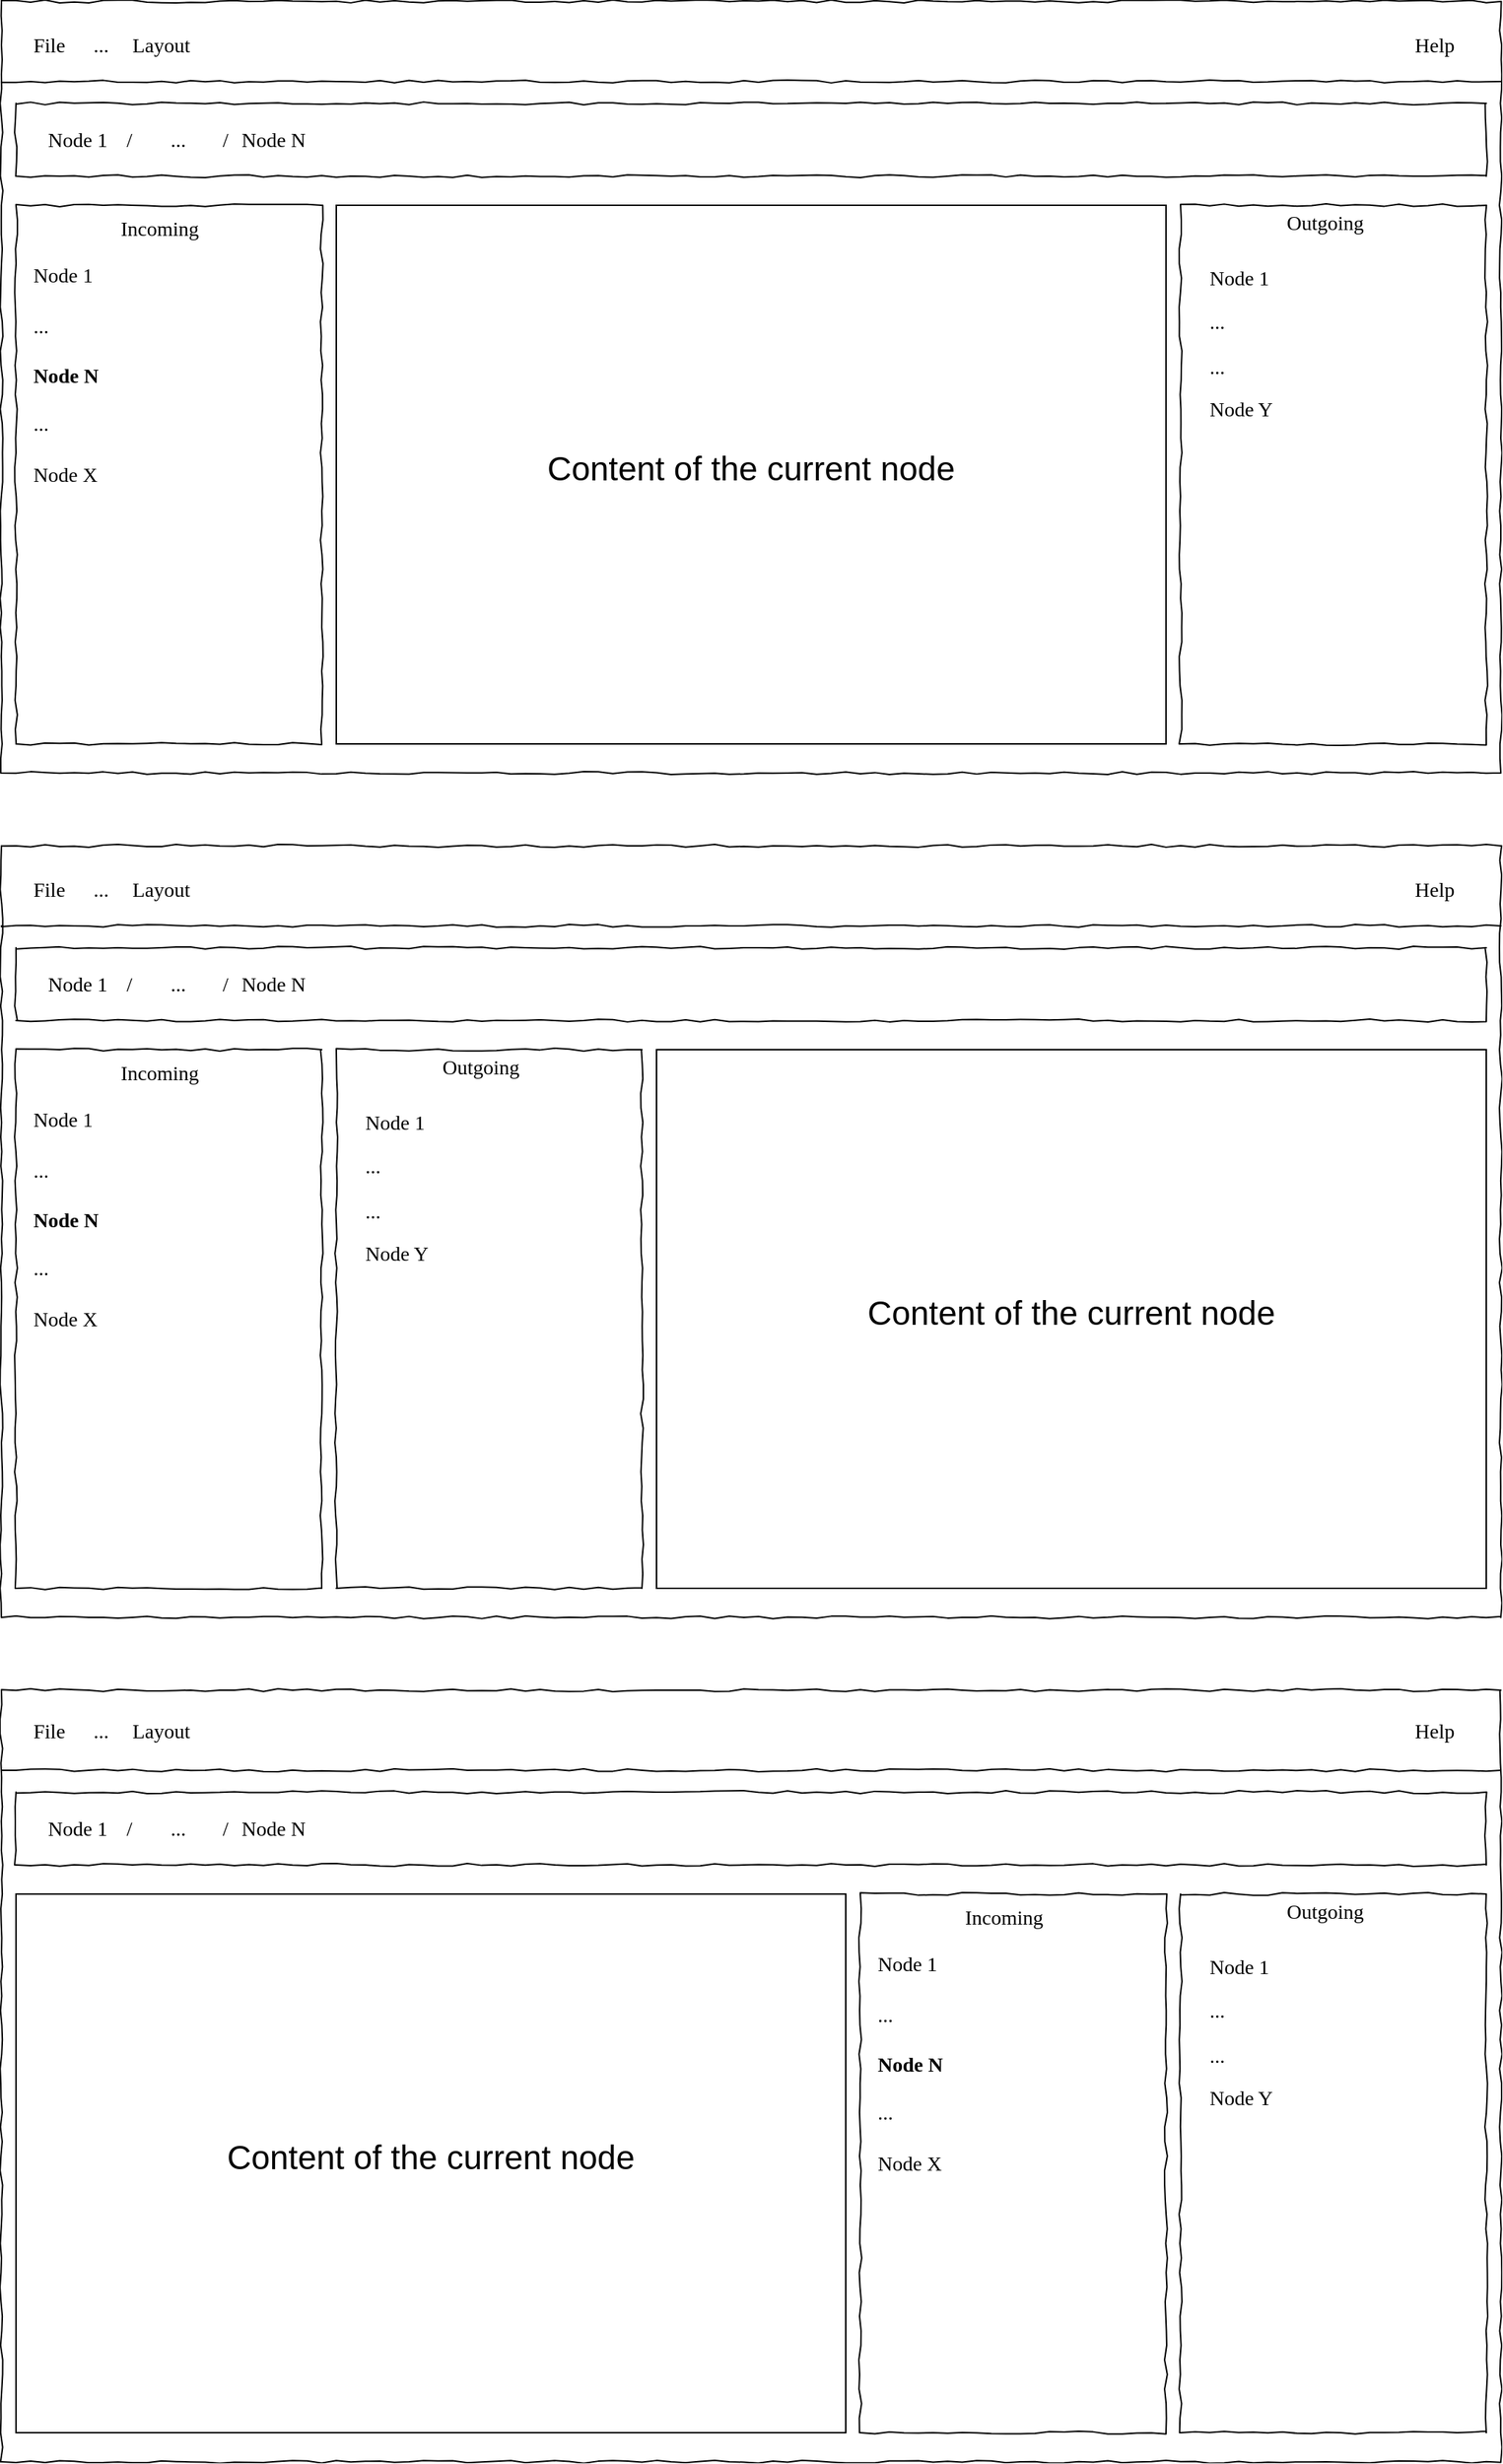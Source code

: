 <mxfile version="13.7.9" type="device"><diagram name="Page-1" id="03018318-947c-dd8e-b7a3-06fadd420f32"><mxGraphModel dx="1347" dy="822" grid="1" gridSize="10" guides="1" tooltips="1" connect="1" arrows="1" fold="1" page="1" pageScale="1" pageWidth="1100" pageHeight="850" background="#ffffff" math="0" shadow="0"><root><mxCell id="0"/><mxCell id="1" parent="0"/><mxCell id="677b7b8949515195-1" value="" style="whiteSpace=wrap;html=1;rounded=0;shadow=0;labelBackgroundColor=none;strokeColor=#000000;strokeWidth=1;fillColor=none;fontFamily=Verdana;fontSize=12;fontColor=#000000;align=center;comic=1;" parent="1" vertex="1"><mxGeometry x="120" y="90" width="1030" height="530" as="geometry"/></mxCell><mxCell id="677b7b8949515195-9" value="" style="line;strokeWidth=1;html=1;rounded=0;shadow=0;labelBackgroundColor=none;fillColor=none;fontFamily=Verdana;fontSize=14;fontColor=#000000;align=center;comic=1;" parent="1" vertex="1"><mxGeometry x="120" y="140" width="1030" height="10" as="geometry"/></mxCell><mxCell id="677b7b8949515195-10" value="" style="whiteSpace=wrap;html=1;rounded=0;shadow=0;labelBackgroundColor=none;strokeWidth=1;fillColor=none;fontFamily=Verdana;fontSize=12;align=center;comic=1;" parent="1" vertex="1"><mxGeometry x="130" y="160" width="1010" height="50" as="geometry"/></mxCell><mxCell id="677b7b8949515195-12" value="Node 1" style="text;html=1;points=[];align=left;verticalAlign=top;spacingTop=-4;fontSize=14;fontFamily=Verdana" parent="1" vertex="1"><mxGeometry x="150" y="175" width="50" height="20" as="geometry"/></mxCell><mxCell id="D74PviMFel91mhc65o81-4" value="/" style="text;html=1;points=[];align=left;verticalAlign=top;spacingTop=-4;fontSize=14;fontFamily=Verdana" parent="1" vertex="1"><mxGeometry x="204" y="175" width="15" height="20" as="geometry"/></mxCell><mxCell id="D74PviMFel91mhc65o81-19" value="" style="group" parent="1" vertex="1" connectable="0"><mxGeometry x="930" y="230" width="210" height="370" as="geometry"/></mxCell><mxCell id="677b7b8949515195-25" value="" style="whiteSpace=wrap;html=1;rounded=0;shadow=0;labelBackgroundColor=none;strokeWidth=1;fillColor=none;fontFamily=Verdana;fontSize=12;align=center;comic=1;" parent="D74PviMFel91mhc65o81-19" vertex="1"><mxGeometry width="210" height="370" as="geometry"/></mxCell><mxCell id="677b7b8949515195-42" value="Outgoing" style="text;html=1;points=[];align=left;verticalAlign=top;spacingTop=-4;fontSize=14;fontFamily=Verdana" parent="D74PviMFel91mhc65o81-19" vertex="1"><mxGeometry x="70.761" y="1.897" width="68.478" height="17.371" as="geometry"/></mxCell><mxCell id="677b7b8949515195-44" value="Node 1" style="text;html=1;points=[];align=left;verticalAlign=top;spacingTop=-4;fontSize=14;fontFamily=Verdana" parent="D74PviMFel91mhc65o81-19" vertex="1"><mxGeometry x="18.261" y="39.953" width="155.217" height="17.371" as="geometry"/></mxCell><mxCell id="677b7b8949515195-45" value="..." style="text;html=1;points=[];align=left;verticalAlign=top;spacingTop=-4;fontSize=14;fontFamily=Verdana" parent="D74PviMFel91mhc65o81-19" vertex="1"><mxGeometry x="18.261" y="70.352" width="155.217" height="17.371" as="geometry"/></mxCell><mxCell id="677b7b8949515195-46" value="..." style="text;html=1;points=[];align=left;verticalAlign=top;spacingTop=-4;fontSize=14;fontFamily=Verdana" parent="D74PviMFel91mhc65o81-19" vertex="1"><mxGeometry x="18.261" y="100.751" width="155.217" height="17.371" as="geometry"/></mxCell><mxCell id="D74PviMFel91mhc65o81-36" value="Node Y" style="text;html=1;points=[];align=left;verticalAlign=top;spacingTop=-4;fontSize=14;fontFamily=Verdana" parent="D74PviMFel91mhc65o81-19" vertex="1"><mxGeometry x="18.261" y="130.001" width="155.217" height="17.371" as="geometry"/></mxCell><mxCell id="D74PviMFel91mhc65o81-31" value="..." style="text;html=1;points=[];align=center;verticalAlign=top;spacingTop=-4;fontSize=14;fontFamily=Verdana" parent="1" vertex="1"><mxGeometry x="216" y="175" width="50" height="20" as="geometry"/></mxCell><mxCell id="D74PviMFel91mhc65o81-32" value="/" style="text;html=1;points=[];align=left;verticalAlign=top;spacingTop=-4;fontSize=14;fontFamily=Verdana" parent="1" vertex="1"><mxGeometry x="270" y="175" width="15" height="20" as="geometry"/></mxCell><mxCell id="D74PviMFel91mhc65o81-33" value="Node N" style="text;html=1;points=[];align=left;verticalAlign=top;spacingTop=-4;fontSize=14;fontFamily=Verdana;fontStyle=0" parent="1" vertex="1"><mxGeometry x="283" y="175" width="50" height="20" as="geometry"/></mxCell><mxCell id="D74PviMFel91mhc65o81-37" value="" style="whiteSpace=wrap;html=1;rounded=0;shadow=0;labelBackgroundColor=none;strokeColor=#000000;strokeWidth=1;fillColor=none;fontFamily=Verdana;fontSize=12;fontColor=#000000;align=center;comic=1;" parent="1" vertex="1"><mxGeometry x="120" y="670" width="1030" height="530" as="geometry"/></mxCell><mxCell id="D74PviMFel91mhc65o81-41" value="" style="line;strokeWidth=1;html=1;rounded=0;shadow=0;labelBackgroundColor=none;fillColor=none;fontFamily=Verdana;fontSize=14;fontColor=#000000;align=center;comic=1;" parent="1" vertex="1"><mxGeometry x="120" y="720" width="1030" height="10" as="geometry"/></mxCell><mxCell id="D74PviMFel91mhc65o81-42" value="" style="whiteSpace=wrap;html=1;rounded=0;shadow=0;labelBackgroundColor=none;strokeWidth=1;fillColor=none;fontFamily=Verdana;fontSize=12;align=center;comic=1;" parent="1" vertex="1"><mxGeometry x="130" y="740" width="1010" height="50" as="geometry"/></mxCell><mxCell id="D74PviMFel91mhc65o81-43" value="Node 1" style="text;html=1;points=[];align=left;verticalAlign=top;spacingTop=-4;fontSize=14;fontFamily=Verdana" parent="1" vertex="1"><mxGeometry x="150" y="755" width="50" height="20" as="geometry"/></mxCell><mxCell id="D74PviMFel91mhc65o81-44" value="/" style="text;html=1;points=[];align=left;verticalAlign=top;spacingTop=-4;fontSize=14;fontFamily=Verdana" parent="1" vertex="1"><mxGeometry x="204" y="755" width="15" height="20" as="geometry"/></mxCell><mxCell id="D74PviMFel91mhc65o81-60" value="..." style="text;html=1;points=[];align=center;verticalAlign=top;spacingTop=-4;fontSize=14;fontFamily=Verdana" parent="1" vertex="1"><mxGeometry x="216" y="755" width="50" height="20" as="geometry"/></mxCell><mxCell id="D74PviMFel91mhc65o81-61" value="/" style="text;html=1;points=[];align=left;verticalAlign=top;spacingTop=-4;fontSize=14;fontFamily=Verdana" parent="1" vertex="1"><mxGeometry x="270" y="755" width="15" height="20" as="geometry"/></mxCell><mxCell id="D74PviMFel91mhc65o81-62" value="Node N" style="text;html=1;points=[];align=left;verticalAlign=top;spacingTop=-4;fontSize=14;fontFamily=Verdana;fontStyle=0" parent="1" vertex="1"><mxGeometry x="283" y="755" width="50" height="20" as="geometry"/></mxCell><mxCell id="D74PviMFel91mhc65o81-63" value="" style="whiteSpace=wrap;html=1;rounded=0;shadow=0;labelBackgroundColor=none;strokeColor=#000000;strokeWidth=1;fillColor=none;fontFamily=Verdana;fontSize=12;fontColor=#000000;align=center;comic=1;" parent="1" vertex="1"><mxGeometry x="120" y="1250" width="1030" height="530" as="geometry"/></mxCell><mxCell id="D74PviMFel91mhc65o81-67" value="" style="line;strokeWidth=1;html=1;rounded=0;shadow=0;labelBackgroundColor=none;fillColor=none;fontFamily=Verdana;fontSize=14;fontColor=#000000;align=center;comic=1;" parent="1" vertex="1"><mxGeometry x="120" y="1300" width="1030" height="10" as="geometry"/></mxCell><mxCell id="D74PviMFel91mhc65o81-68" value="" style="whiteSpace=wrap;html=1;rounded=0;shadow=0;labelBackgroundColor=none;strokeWidth=1;fillColor=none;fontFamily=Verdana;fontSize=12;align=center;comic=1;" parent="1" vertex="1"><mxGeometry x="130" y="1320" width="1010" height="50" as="geometry"/></mxCell><mxCell id="D74PviMFel91mhc65o81-69" value="Node 1" style="text;html=1;points=[];align=left;verticalAlign=top;spacingTop=-4;fontSize=14;fontFamily=Verdana" parent="1" vertex="1"><mxGeometry x="150" y="1335" width="50" height="20" as="geometry"/></mxCell><mxCell id="D74PviMFel91mhc65o81-70" value="/" style="text;html=1;points=[];align=left;verticalAlign=top;spacingTop=-4;fontSize=14;fontFamily=Verdana" parent="1" vertex="1"><mxGeometry x="204" y="1335" width="15" height="20" as="geometry"/></mxCell><mxCell id="D74PviMFel91mhc65o81-86" value="..." style="text;html=1;points=[];align=center;verticalAlign=top;spacingTop=-4;fontSize=14;fontFamily=Verdana" parent="1" vertex="1"><mxGeometry x="216" y="1335" width="50" height="20" as="geometry"/></mxCell><mxCell id="D74PviMFel91mhc65o81-87" value="/" style="text;html=1;points=[];align=left;verticalAlign=top;spacingTop=-4;fontSize=14;fontFamily=Verdana" parent="1" vertex="1"><mxGeometry x="270" y="1335" width="15" height="20" as="geometry"/></mxCell><mxCell id="D74PviMFel91mhc65o81-88" value="Node N" style="text;html=1;points=[];align=left;verticalAlign=top;spacingTop=-4;fontSize=14;fontFamily=Verdana;fontStyle=0" parent="1" vertex="1"><mxGeometry x="283" y="1335" width="50" height="20" as="geometry"/></mxCell><mxCell id="D74PviMFel91mhc65o81-79" value="" style="group" parent="1" vertex="1" connectable="0"><mxGeometry x="930" y="1390" width="210" height="370" as="geometry"/></mxCell><mxCell id="D74PviMFel91mhc65o81-80" value="" style="whiteSpace=wrap;html=1;rounded=0;shadow=0;labelBackgroundColor=none;strokeWidth=1;fillColor=none;fontFamily=Verdana;fontSize=12;align=center;comic=1;" parent="D74PviMFel91mhc65o81-79" vertex="1"><mxGeometry width="210" height="370" as="geometry"/></mxCell><mxCell id="D74PviMFel91mhc65o81-81" value="Outgoing" style="text;html=1;points=[];align=left;verticalAlign=top;spacingTop=-4;fontSize=14;fontFamily=Verdana" parent="D74PviMFel91mhc65o81-79" vertex="1"><mxGeometry x="70.761" y="1.897" width="68.478" height="17.371" as="geometry"/></mxCell><mxCell id="D74PviMFel91mhc65o81-82" value="Node 1" style="text;html=1;points=[];align=left;verticalAlign=top;spacingTop=-4;fontSize=14;fontFamily=Verdana" parent="D74PviMFel91mhc65o81-79" vertex="1"><mxGeometry x="18.261" y="39.953" width="155.217" height="17.371" as="geometry"/></mxCell><mxCell id="D74PviMFel91mhc65o81-83" value="..." style="text;html=1;points=[];align=left;verticalAlign=top;spacingTop=-4;fontSize=14;fontFamily=Verdana" parent="D74PviMFel91mhc65o81-79" vertex="1"><mxGeometry x="18.261" y="70.352" width="155.217" height="17.371" as="geometry"/></mxCell><mxCell id="D74PviMFel91mhc65o81-84" value="..." style="text;html=1;points=[];align=left;verticalAlign=top;spacingTop=-4;fontSize=14;fontFamily=Verdana" parent="D74PviMFel91mhc65o81-79" vertex="1"><mxGeometry x="18.261" y="100.751" width="155.217" height="17.371" as="geometry"/></mxCell><mxCell id="D74PviMFel91mhc65o81-85" value="Node Y" style="text;html=1;points=[];align=left;verticalAlign=top;spacingTop=-4;fontSize=14;fontFamily=Verdana" parent="D74PviMFel91mhc65o81-79" vertex="1"><mxGeometry x="18.261" y="130.001" width="155.217" height="17.371" as="geometry"/></mxCell><mxCell id="D74PviMFel91mhc65o81-92" value="&lt;font style=&quot;font-size: 23px&quot;&gt;&lt;br&gt;&lt;br&gt;&lt;br&gt;&lt;br&gt;&lt;br&gt;&lt;br&gt;Сontent of the current node&lt;/font&gt;" style="text;spacingTop=-5;whiteSpace=wrap;html=1;align=center;fontSize=12;fontFamily=Helvetica;fillColor=none;strokeColor=#000000;" parent="1" vertex="1"><mxGeometry x="350" y="230" width="570" height="370" as="geometry"/></mxCell><mxCell id="D74PviMFel91mhc65o81-50" value="" style="group" parent="1" vertex="1" connectable="0"><mxGeometry x="350" y="810" width="210" height="370" as="geometry"/></mxCell><mxCell id="D74PviMFel91mhc65o81-51" value="" style="whiteSpace=wrap;html=1;rounded=0;shadow=0;labelBackgroundColor=none;strokeWidth=1;fillColor=none;fontFamily=Verdana;fontSize=12;align=center;comic=1;" parent="D74PviMFel91mhc65o81-50" vertex="1"><mxGeometry width="210" height="370" as="geometry"/></mxCell><mxCell id="D74PviMFel91mhc65o81-52" value="Outgoing" style="text;html=1;points=[];align=left;verticalAlign=top;spacingTop=-4;fontSize=14;fontFamily=Verdana" parent="D74PviMFel91mhc65o81-50" vertex="1"><mxGeometry x="70.761" y="1.897" width="68.478" height="17.371" as="geometry"/></mxCell><mxCell id="D74PviMFel91mhc65o81-53" value="Node 1" style="text;html=1;points=[];align=left;verticalAlign=top;spacingTop=-4;fontSize=14;fontFamily=Verdana" parent="D74PviMFel91mhc65o81-50" vertex="1"><mxGeometry x="18.261" y="39.953" width="155.217" height="17.371" as="geometry"/></mxCell><mxCell id="D74PviMFel91mhc65o81-54" value="..." style="text;html=1;points=[];align=left;verticalAlign=top;spacingTop=-4;fontSize=14;fontFamily=Verdana" parent="D74PviMFel91mhc65o81-50" vertex="1"><mxGeometry x="18.261" y="70.352" width="155.217" height="17.371" as="geometry"/></mxCell><mxCell id="D74PviMFel91mhc65o81-55" value="..." style="text;html=1;points=[];align=left;verticalAlign=top;spacingTop=-4;fontSize=14;fontFamily=Verdana" parent="D74PviMFel91mhc65o81-50" vertex="1"><mxGeometry x="18.261" y="100.751" width="155.217" height="17.371" as="geometry"/></mxCell><mxCell id="D74PviMFel91mhc65o81-56" value="Node Y" style="text;html=1;points=[];align=left;verticalAlign=top;spacingTop=-4;fontSize=14;fontFamily=Verdana" parent="D74PviMFel91mhc65o81-50" vertex="1"><mxGeometry x="18.261" y="130.001" width="155.217" height="17.371" as="geometry"/></mxCell><mxCell id="D74PviMFel91mhc65o81-93" value="&lt;font style=&quot;font-size: 23px&quot;&gt;&lt;br&gt;&lt;br&gt;&lt;br&gt;&lt;br&gt;&lt;br&gt;&lt;br&gt;Сontent of the current node&lt;/font&gt;" style="text;spacingTop=-5;whiteSpace=wrap;html=1;align=center;fontSize=12;fontFamily=Helvetica;fillColor=none;strokeColor=#000000;" parent="1" vertex="1"><mxGeometry x="570" y="810" width="570" height="370" as="geometry"/></mxCell><mxCell id="D74PviMFel91mhc65o81-94" value="&lt;font style=&quot;font-size: 23px&quot;&gt;&lt;br&gt;&lt;br&gt;&lt;br&gt;&lt;br&gt;&lt;br&gt;&lt;br&gt;Сontent of the current node&lt;/font&gt;" style="text;spacingTop=-5;whiteSpace=wrap;html=1;align=center;fontSize=12;fontFamily=Helvetica;fillColor=none;strokeColor=#000000;" parent="1" vertex="1"><mxGeometry x="130" y="1390" width="570" height="370" as="geometry"/></mxCell><mxCell id="utbT4TfWVCetWM8PdPMn-1" value="" style="group" vertex="1" connectable="0" parent="1"><mxGeometry x="140" y="110" width="989" height="20" as="geometry"/></mxCell><mxCell id="utbT4TfWVCetWM8PdPMn-2" value="" style="group" vertex="1" connectable="0" parent="utbT4TfWVCetWM8PdPMn-1"><mxGeometry width="186" height="20" as="geometry"/></mxCell><mxCell id="utbT4TfWVCetWM8PdPMn-3" value="File" style="text;html=1;points=[];align=left;verticalAlign=top;spacingTop=-4;fontSize=14;fontFamily=Verdana" vertex="1" parent="utbT4TfWVCetWM8PdPMn-2"><mxGeometry width="30" height="20" as="geometry"/></mxCell><mxCell id="utbT4TfWVCetWM8PdPMn-4" value="..." style="text;html=1;points=[];align=center;verticalAlign=top;spacingTop=-4;fontSize=14;fontFamily=Verdana" vertex="1" parent="utbT4TfWVCetWM8PdPMn-2"><mxGeometry x="34" width="28" height="20" as="geometry"/></mxCell><mxCell id="utbT4TfWVCetWM8PdPMn-5" value="Layout" style="text;html=1;points=[];align=left;verticalAlign=top;spacingTop=-4;fontSize=14;fontFamily=Verdana" vertex="1" parent="utbT4TfWVCetWM8PdPMn-2"><mxGeometry x="68" width="60" height="20" as="geometry"/></mxCell><mxCell id="utbT4TfWVCetWM8PdPMn-6" value="Help" style="text;html=1;points=[];align=left;verticalAlign=top;spacingTop=-4;fontSize=14;fontFamily=Verdana" vertex="1" parent="utbT4TfWVCetWM8PdPMn-1"><mxGeometry x="949" width="40" height="20" as="geometry"/></mxCell><mxCell id="utbT4TfWVCetWM8PdPMn-7" value="" style="group" vertex="1" connectable="0" parent="1"><mxGeometry x="140" y="690" width="989" height="20" as="geometry"/></mxCell><mxCell id="utbT4TfWVCetWM8PdPMn-8" value="" style="group" vertex="1" connectable="0" parent="utbT4TfWVCetWM8PdPMn-7"><mxGeometry width="186" height="20" as="geometry"/></mxCell><mxCell id="utbT4TfWVCetWM8PdPMn-9" value="File" style="text;html=1;points=[];align=left;verticalAlign=top;spacingTop=-4;fontSize=14;fontFamily=Verdana" vertex="1" parent="utbT4TfWVCetWM8PdPMn-8"><mxGeometry width="30" height="20" as="geometry"/></mxCell><mxCell id="utbT4TfWVCetWM8PdPMn-10" value="..." style="text;html=1;points=[];align=center;verticalAlign=top;spacingTop=-4;fontSize=14;fontFamily=Verdana" vertex="1" parent="utbT4TfWVCetWM8PdPMn-8"><mxGeometry x="34" width="28" height="20" as="geometry"/></mxCell><mxCell id="utbT4TfWVCetWM8PdPMn-11" value="Layout" style="text;html=1;points=[];align=left;verticalAlign=top;spacingTop=-4;fontSize=14;fontFamily=Verdana" vertex="1" parent="utbT4TfWVCetWM8PdPMn-8"><mxGeometry x="68" width="60" height="20" as="geometry"/></mxCell><mxCell id="utbT4TfWVCetWM8PdPMn-12" value="Help" style="text;html=1;points=[];align=left;verticalAlign=top;spacingTop=-4;fontSize=14;fontFamily=Verdana" vertex="1" parent="utbT4TfWVCetWM8PdPMn-7"><mxGeometry x="949" width="40" height="20" as="geometry"/></mxCell><mxCell id="utbT4TfWVCetWM8PdPMn-13" value="" style="group" vertex="1" connectable="0" parent="1"><mxGeometry x="140" y="1268" width="989" height="20" as="geometry"/></mxCell><mxCell id="utbT4TfWVCetWM8PdPMn-14" value="" style="group" vertex="1" connectable="0" parent="utbT4TfWVCetWM8PdPMn-13"><mxGeometry width="186" height="20" as="geometry"/></mxCell><mxCell id="utbT4TfWVCetWM8PdPMn-15" value="File" style="text;html=1;points=[];align=left;verticalAlign=top;spacingTop=-4;fontSize=14;fontFamily=Verdana" vertex="1" parent="utbT4TfWVCetWM8PdPMn-14"><mxGeometry width="30" height="20" as="geometry"/></mxCell><mxCell id="utbT4TfWVCetWM8PdPMn-16" value="..." style="text;html=1;points=[];align=center;verticalAlign=top;spacingTop=-4;fontSize=14;fontFamily=Verdana" vertex="1" parent="utbT4TfWVCetWM8PdPMn-14"><mxGeometry x="34" width="28" height="20" as="geometry"/></mxCell><mxCell id="utbT4TfWVCetWM8PdPMn-17" value="Layout" style="text;html=1;points=[];align=left;verticalAlign=top;spacingTop=-4;fontSize=14;fontFamily=Verdana" vertex="1" parent="utbT4TfWVCetWM8PdPMn-14"><mxGeometry x="68" width="60" height="20" as="geometry"/></mxCell><mxCell id="utbT4TfWVCetWM8PdPMn-18" value="Help" style="text;html=1;points=[];align=left;verticalAlign=top;spacingTop=-4;fontSize=14;fontFamily=Verdana" vertex="1" parent="utbT4TfWVCetWM8PdPMn-13"><mxGeometry x="949" width="40" height="20" as="geometry"/></mxCell><mxCell id="utbT4TfWVCetWM8PdPMn-33" value="" style="group" vertex="1" connectable="0" parent="1"><mxGeometry x="130" y="230" width="210" height="370" as="geometry"/></mxCell><mxCell id="677b7b8949515195-8" value="" style="whiteSpace=wrap;html=1;rounded=0;shadow=0;labelBackgroundColor=none;strokeWidth=1;fillColor=none;fontFamily=Verdana;fontSize=12;align=center;comic=1;" parent="utbT4TfWVCetWM8PdPMn-33" vertex="1"><mxGeometry width="210" height="370" as="geometry"/></mxCell><mxCell id="677b7b8949515195-27" value="Node 1" style="text;html=1;points=[];align=left;verticalAlign=top;spacingTop=-4;fontSize=14;fontFamily=Verdana" parent="utbT4TfWVCetWM8PdPMn-33" vertex="1"><mxGeometry x="10" y="38.272" width="170" height="19.249" as="geometry"/></mxCell><mxCell id="677b7b8949515195-28" value="&lt;div style=&quot;text-align: center&quot;&gt;&lt;span&gt;...&lt;/span&gt;&lt;/div&gt;" style="text;html=1;points=[];align=left;verticalAlign=top;spacingTop=-4;fontSize=14;fontFamily=Verdana" parent="utbT4TfWVCetWM8PdPMn-33" vertex="1"><mxGeometry x="10" y="72.92" width="170" height="19.249" as="geometry"/></mxCell><mxCell id="677b7b8949515195-29" value="Node N" style="text;html=1;points=[];align=left;verticalAlign=top;spacingTop=-4;fontSize=14;fontFamily=Verdana;fontStyle=1" parent="utbT4TfWVCetWM8PdPMn-33" vertex="1"><mxGeometry x="10" y="106.606" width="170" height="19.249" as="geometry"/></mxCell><mxCell id="D74PviMFel91mhc65o81-95" value="..." style="text;html=1;points=[];align=left;verticalAlign=top;spacingTop=-4;fontSize=14;fontFamily=Verdana" parent="utbT4TfWVCetWM8PdPMn-33" vertex="1"><mxGeometry x="10" y="139.996" width="170" height="19.249" as="geometry"/></mxCell><mxCell id="D74PviMFel91mhc65o81-96" value="Node X" style="text;html=1;points=[];align=left;verticalAlign=top;spacingTop=-4;fontSize=14;fontFamily=Verdana" parent="utbT4TfWVCetWM8PdPMn-33" vertex="1"><mxGeometry x="10" y="175.376" width="170" height="19.249" as="geometry"/></mxCell><mxCell id="utbT4TfWVCetWM8PdPMn-27" value="Incoming" style="text;html=1;points=[];align=left;verticalAlign=top;spacingTop=-4;fontSize=14;fontFamily=Verdana" vertex="1" parent="utbT4TfWVCetWM8PdPMn-33"><mxGeometry x="70" y="6" width="75" height="19.249" as="geometry"/></mxCell><mxCell id="utbT4TfWVCetWM8PdPMn-35" value="" style="group" vertex="1" connectable="0" parent="1"><mxGeometry x="130" y="810" width="210" height="370" as="geometry"/></mxCell><mxCell id="utbT4TfWVCetWM8PdPMn-36" value="" style="whiteSpace=wrap;html=1;rounded=0;shadow=0;labelBackgroundColor=none;strokeWidth=1;fillColor=none;fontFamily=Verdana;fontSize=12;align=center;comic=1;" vertex="1" parent="utbT4TfWVCetWM8PdPMn-35"><mxGeometry width="210" height="370" as="geometry"/></mxCell><mxCell id="utbT4TfWVCetWM8PdPMn-37" value="Node 1" style="text;html=1;points=[];align=left;verticalAlign=top;spacingTop=-4;fontSize=14;fontFamily=Verdana" vertex="1" parent="utbT4TfWVCetWM8PdPMn-35"><mxGeometry x="10" y="38.272" width="170" height="19.249" as="geometry"/></mxCell><mxCell id="utbT4TfWVCetWM8PdPMn-38" value="&lt;div style=&quot;text-align: center&quot;&gt;&lt;span&gt;...&lt;/span&gt;&lt;/div&gt;" style="text;html=1;points=[];align=left;verticalAlign=top;spacingTop=-4;fontSize=14;fontFamily=Verdana" vertex="1" parent="utbT4TfWVCetWM8PdPMn-35"><mxGeometry x="10" y="72.92" width="170" height="19.249" as="geometry"/></mxCell><mxCell id="utbT4TfWVCetWM8PdPMn-39" value="Node N" style="text;html=1;points=[];align=left;verticalAlign=top;spacingTop=-4;fontSize=14;fontFamily=Verdana;fontStyle=1" vertex="1" parent="utbT4TfWVCetWM8PdPMn-35"><mxGeometry x="10" y="106.606" width="170" height="19.249" as="geometry"/></mxCell><mxCell id="utbT4TfWVCetWM8PdPMn-40" value="..." style="text;html=1;points=[];align=left;verticalAlign=top;spacingTop=-4;fontSize=14;fontFamily=Verdana" vertex="1" parent="utbT4TfWVCetWM8PdPMn-35"><mxGeometry x="10" y="139.996" width="170" height="19.249" as="geometry"/></mxCell><mxCell id="utbT4TfWVCetWM8PdPMn-41" value="Node X" style="text;html=1;points=[];align=left;verticalAlign=top;spacingTop=-4;fontSize=14;fontFamily=Verdana" vertex="1" parent="utbT4TfWVCetWM8PdPMn-35"><mxGeometry x="10" y="175.376" width="170" height="19.249" as="geometry"/></mxCell><mxCell id="utbT4TfWVCetWM8PdPMn-42" value="Incoming" style="text;html=1;points=[];align=left;verticalAlign=top;spacingTop=-4;fontSize=14;fontFamily=Verdana" vertex="1" parent="utbT4TfWVCetWM8PdPMn-35"><mxGeometry x="70" y="6" width="75" height="19.249" as="geometry"/></mxCell><mxCell id="utbT4TfWVCetWM8PdPMn-43" value="" style="group" vertex="1" connectable="0" parent="1"><mxGeometry x="710" y="1390" width="210" height="370" as="geometry"/></mxCell><mxCell id="utbT4TfWVCetWM8PdPMn-44" value="" style="whiteSpace=wrap;html=1;rounded=0;shadow=0;labelBackgroundColor=none;strokeWidth=1;fillColor=none;fontFamily=Verdana;fontSize=12;align=center;comic=1;" vertex="1" parent="utbT4TfWVCetWM8PdPMn-43"><mxGeometry width="210" height="370" as="geometry"/></mxCell><mxCell id="utbT4TfWVCetWM8PdPMn-45" value="Node 1" style="text;html=1;points=[];align=left;verticalAlign=top;spacingTop=-4;fontSize=14;fontFamily=Verdana" vertex="1" parent="utbT4TfWVCetWM8PdPMn-43"><mxGeometry x="10" y="38.272" width="170" height="19.249" as="geometry"/></mxCell><mxCell id="utbT4TfWVCetWM8PdPMn-46" value="&lt;div style=&quot;text-align: center&quot;&gt;&lt;span&gt;...&lt;/span&gt;&lt;/div&gt;" style="text;html=1;points=[];align=left;verticalAlign=top;spacingTop=-4;fontSize=14;fontFamily=Verdana" vertex="1" parent="utbT4TfWVCetWM8PdPMn-43"><mxGeometry x="10" y="72.92" width="170" height="19.249" as="geometry"/></mxCell><mxCell id="utbT4TfWVCetWM8PdPMn-47" value="Node N" style="text;html=1;points=[];align=left;verticalAlign=top;spacingTop=-4;fontSize=14;fontFamily=Verdana;fontStyle=1" vertex="1" parent="utbT4TfWVCetWM8PdPMn-43"><mxGeometry x="10" y="106.606" width="170" height="19.249" as="geometry"/></mxCell><mxCell id="utbT4TfWVCetWM8PdPMn-48" value="..." style="text;html=1;points=[];align=left;verticalAlign=top;spacingTop=-4;fontSize=14;fontFamily=Verdana" vertex="1" parent="utbT4TfWVCetWM8PdPMn-43"><mxGeometry x="10" y="139.996" width="170" height="19.249" as="geometry"/></mxCell><mxCell id="utbT4TfWVCetWM8PdPMn-49" value="Node X" style="text;html=1;points=[];align=left;verticalAlign=top;spacingTop=-4;fontSize=14;fontFamily=Verdana" vertex="1" parent="utbT4TfWVCetWM8PdPMn-43"><mxGeometry x="10" y="175.376" width="170" height="19.249" as="geometry"/></mxCell><mxCell id="utbT4TfWVCetWM8PdPMn-50" value="Incoming" style="text;html=1;points=[];align=left;verticalAlign=top;spacingTop=-4;fontSize=14;fontFamily=Verdana" vertex="1" parent="utbT4TfWVCetWM8PdPMn-43"><mxGeometry x="70" y="6" width="75" height="19.249" as="geometry"/></mxCell></root></mxGraphModel></diagram></mxfile>